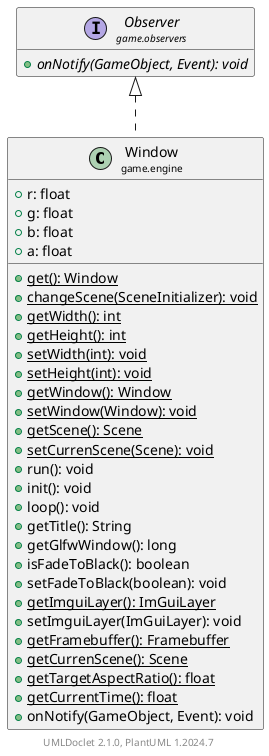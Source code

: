 @startuml
    set namespaceSeparator none
    hide empty fields
    hide empty methods

    class "<size:14>Window\n<size:10>game.engine" as game.engine.Window [[Window.html]] {
        +r: float
        +g: float
        +b: float
        +a: float
        {static} +get(): Window
        {static} +changeScene(SceneInitializer): void
        {static} +getWidth(): int
        {static} +getHeight(): int
        {static} +setWidth(int): void
        {static} +setHeight(int): void
        {static} +getWindow(): Window
        {static} +setWindow(Window): void
        {static} +getScene(): Scene
        {static} +setCurrenScene(Scene): void
        +run(): void
        +init(): void
        +loop(): void
        +getTitle(): String
        +getGlfwWindow(): long
        +isFadeToBlack(): boolean
        +setFadeToBlack(boolean): void
        {static} +getImguiLayer(): ImGuiLayer
        +setImguiLayer(ImGuiLayer): void
        {static} +getFramebuffer(): Framebuffer
        {static} +getCurrenScene(): Scene
        {static} +getTargetAspectRatio(): float
        {static} +getCurrentTime(): float
        +onNotify(GameObject, Event): void
    }

    interface "<size:14>Observer\n<size:10>game.observers" as game.observers.Observer [[../observers/Observer.html]] {
        {abstract} +onNotify(GameObject, Event): void
    }

    game.observers.Observer <|.. game.engine.Window

    center footer UMLDoclet 2.1.0, PlantUML %version()
@enduml
